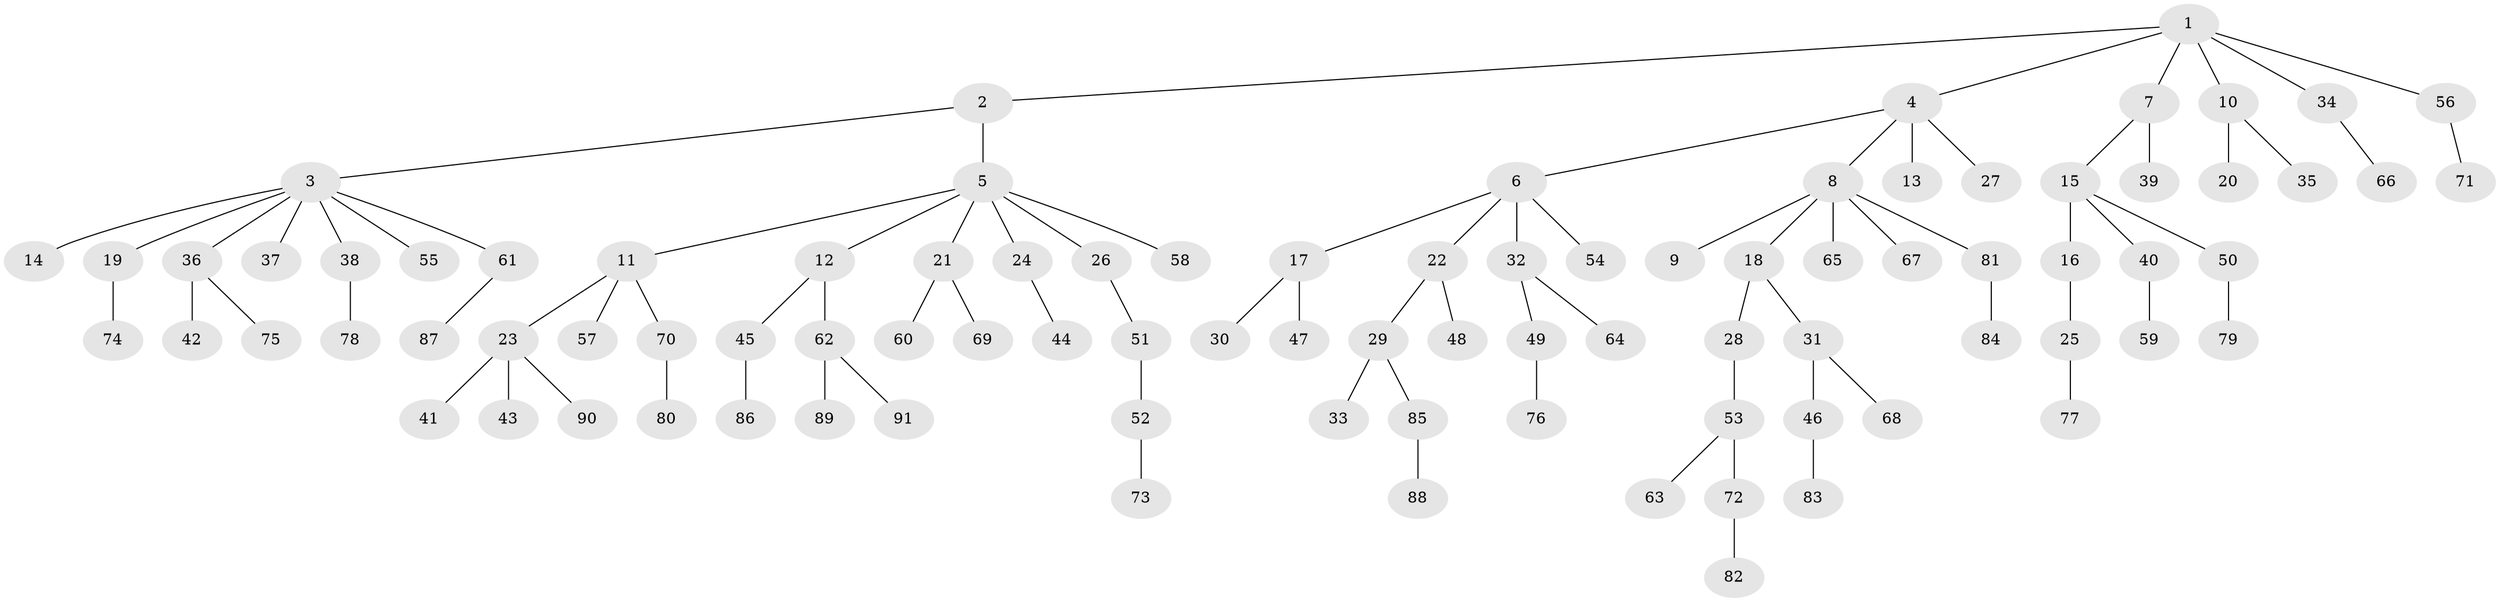 // coarse degree distribution, {6: 0.03125, 3: 0.125, 4: 0.046875, 7: 0.015625, 2: 0.265625, 1: 0.5, 5: 0.015625}
// Generated by graph-tools (version 1.1) at 2025/37/03/04/25 23:37:25]
// undirected, 91 vertices, 90 edges
graph export_dot {
  node [color=gray90,style=filled];
  1;
  2;
  3;
  4;
  5;
  6;
  7;
  8;
  9;
  10;
  11;
  12;
  13;
  14;
  15;
  16;
  17;
  18;
  19;
  20;
  21;
  22;
  23;
  24;
  25;
  26;
  27;
  28;
  29;
  30;
  31;
  32;
  33;
  34;
  35;
  36;
  37;
  38;
  39;
  40;
  41;
  42;
  43;
  44;
  45;
  46;
  47;
  48;
  49;
  50;
  51;
  52;
  53;
  54;
  55;
  56;
  57;
  58;
  59;
  60;
  61;
  62;
  63;
  64;
  65;
  66;
  67;
  68;
  69;
  70;
  71;
  72;
  73;
  74;
  75;
  76;
  77;
  78;
  79;
  80;
  81;
  82;
  83;
  84;
  85;
  86;
  87;
  88;
  89;
  90;
  91;
  1 -- 2;
  1 -- 4;
  1 -- 7;
  1 -- 10;
  1 -- 34;
  1 -- 56;
  2 -- 3;
  2 -- 5;
  3 -- 14;
  3 -- 19;
  3 -- 36;
  3 -- 37;
  3 -- 38;
  3 -- 55;
  3 -- 61;
  4 -- 6;
  4 -- 8;
  4 -- 13;
  4 -- 27;
  5 -- 11;
  5 -- 12;
  5 -- 21;
  5 -- 24;
  5 -- 26;
  5 -- 58;
  6 -- 17;
  6 -- 22;
  6 -- 32;
  6 -- 54;
  7 -- 15;
  7 -- 39;
  8 -- 9;
  8 -- 18;
  8 -- 65;
  8 -- 67;
  8 -- 81;
  10 -- 20;
  10 -- 35;
  11 -- 23;
  11 -- 57;
  11 -- 70;
  12 -- 45;
  12 -- 62;
  15 -- 16;
  15 -- 40;
  15 -- 50;
  16 -- 25;
  17 -- 30;
  17 -- 47;
  18 -- 28;
  18 -- 31;
  19 -- 74;
  21 -- 60;
  21 -- 69;
  22 -- 29;
  22 -- 48;
  23 -- 41;
  23 -- 43;
  23 -- 90;
  24 -- 44;
  25 -- 77;
  26 -- 51;
  28 -- 53;
  29 -- 33;
  29 -- 85;
  31 -- 46;
  31 -- 68;
  32 -- 49;
  32 -- 64;
  34 -- 66;
  36 -- 42;
  36 -- 75;
  38 -- 78;
  40 -- 59;
  45 -- 86;
  46 -- 83;
  49 -- 76;
  50 -- 79;
  51 -- 52;
  52 -- 73;
  53 -- 63;
  53 -- 72;
  56 -- 71;
  61 -- 87;
  62 -- 89;
  62 -- 91;
  70 -- 80;
  72 -- 82;
  81 -- 84;
  85 -- 88;
}
